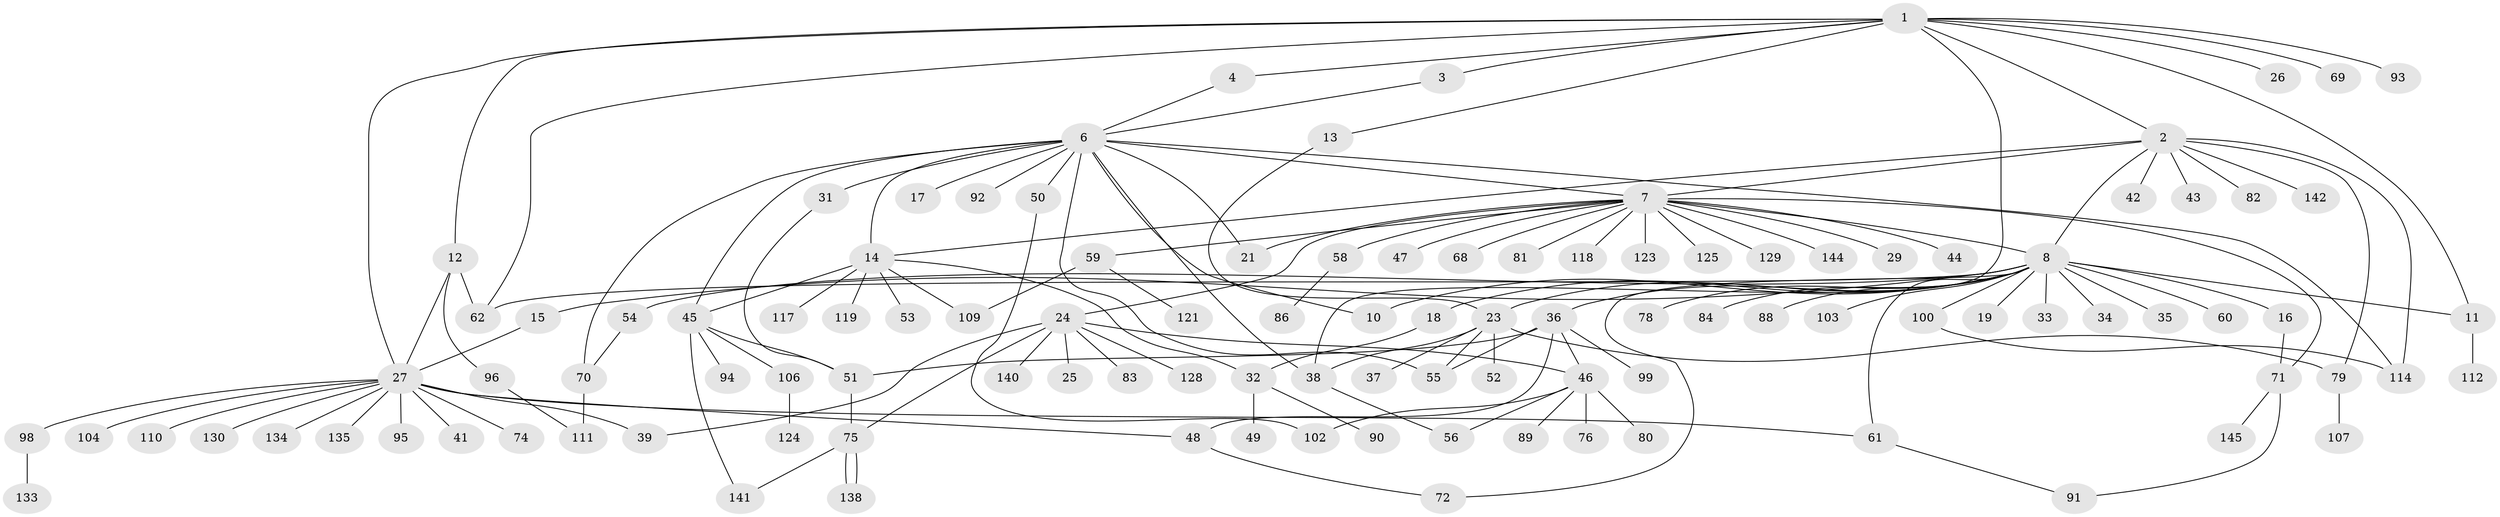 // Generated by graph-tools (version 1.1) at 2025/23/03/03/25 07:23:54]
// undirected, 111 vertices, 148 edges
graph export_dot {
graph [start="1"]
  node [color=gray90,style=filled];
  1 [super="+131"];
  2 [super="+5"];
  3;
  4 [super="+64"];
  6 [super="+9"];
  7 [super="+20"];
  8 [super="+22"];
  10;
  11;
  12 [super="+97"];
  13;
  14 [super="+136"];
  15 [super="+146"];
  16;
  17;
  18;
  19;
  21 [super="+40"];
  23 [super="+30"];
  24 [super="+63"];
  25;
  26;
  27 [super="+28"];
  29;
  31;
  32 [super="+116"];
  33 [super="+137"];
  34 [super="+113"];
  35;
  36 [super="+101"];
  37;
  38 [super="+126"];
  39;
  41 [super="+57"];
  42 [super="+122"];
  43;
  44;
  45 [super="+85"];
  46 [super="+67"];
  47;
  48 [super="+77"];
  49;
  50;
  51 [super="+66"];
  52;
  53;
  54;
  55 [super="+65"];
  56 [super="+120"];
  58 [super="+143"];
  59;
  60 [super="+115"];
  61 [super="+87"];
  62;
  68;
  69;
  70 [super="+132"];
  71 [super="+73"];
  72;
  74;
  75;
  76;
  78;
  79 [super="+147"];
  80;
  81;
  82;
  83;
  84;
  86;
  88;
  89;
  90;
  91;
  92;
  93;
  94;
  95 [super="+105"];
  96 [super="+108"];
  98;
  99;
  100;
  102;
  103;
  104;
  106;
  107 [super="+127"];
  109;
  110;
  111;
  112;
  114;
  117;
  118;
  119;
  121;
  123;
  124;
  125;
  128;
  129;
  130;
  133;
  134;
  135;
  138 [super="+139"];
  140;
  141;
  142;
  144;
  145;
  1 -- 2;
  1 -- 3;
  1 -- 4;
  1 -- 11;
  1 -- 12;
  1 -- 13;
  1 -- 26;
  1 -- 62;
  1 -- 69;
  1 -- 93;
  1 -- 27;
  1 -- 38;
  2 -- 7;
  2 -- 14;
  2 -- 43;
  2 -- 114;
  2 -- 142;
  2 -- 82;
  2 -- 8;
  2 -- 42;
  2 -- 79;
  3 -- 6;
  4 -- 6;
  6 -- 17;
  6 -- 21 [weight=2];
  6 -- 31 [weight=2];
  6 -- 45;
  6 -- 50;
  6 -- 55;
  6 -- 70;
  6 -- 114;
  6 -- 38;
  6 -- 10;
  6 -- 92;
  6 -- 14;
  6 -- 7;
  7 -- 8 [weight=2];
  7 -- 21;
  7 -- 24;
  7 -- 29;
  7 -- 58;
  7 -- 68;
  7 -- 81;
  7 -- 123;
  7 -- 125;
  7 -- 129;
  7 -- 71;
  7 -- 44;
  7 -- 47;
  7 -- 144;
  7 -- 118;
  7 -- 59;
  8 -- 10;
  8 -- 15;
  8 -- 16;
  8 -- 18;
  8 -- 19;
  8 -- 34;
  8 -- 35;
  8 -- 36;
  8 -- 54;
  8 -- 72;
  8 -- 78;
  8 -- 84;
  8 -- 88;
  8 -- 100;
  8 -- 33;
  8 -- 103;
  8 -- 11;
  8 -- 23;
  8 -- 60;
  8 -- 61;
  8 -- 62;
  11 -- 112;
  12 -- 27;
  12 -- 96;
  12 -- 62;
  13 -- 23;
  14 -- 32;
  14 -- 45 [weight=2];
  14 -- 53;
  14 -- 109;
  14 -- 117;
  14 -- 119;
  15 -- 27;
  16 -- 71;
  18 -- 32;
  23 -- 37;
  23 -- 52;
  23 -- 79;
  23 -- 38;
  23 -- 55;
  24 -- 25;
  24 -- 39;
  24 -- 46;
  24 -- 75;
  24 -- 83;
  24 -- 128;
  24 -- 140;
  27 -- 95;
  27 -- 98;
  27 -- 104;
  27 -- 130;
  27 -- 135;
  27 -- 134;
  27 -- 39;
  27 -- 41;
  27 -- 74;
  27 -- 110;
  27 -- 48;
  27 -- 61;
  31 -- 51;
  32 -- 49;
  32 -- 90;
  36 -- 46;
  36 -- 48;
  36 -- 51;
  36 -- 99;
  36 -- 55;
  38 -- 56;
  45 -- 141;
  45 -- 51;
  45 -- 94;
  45 -- 106;
  46 -- 56;
  46 -- 76;
  46 -- 89;
  46 -- 102;
  46 -- 80;
  48 -- 72;
  50 -- 102;
  51 -- 75;
  54 -- 70;
  58 -- 86;
  59 -- 109;
  59 -- 121;
  61 -- 91;
  70 -- 111;
  71 -- 145;
  71 -- 91;
  75 -- 138;
  75 -- 138;
  75 -- 141;
  79 -- 107;
  96 -- 111;
  98 -- 133;
  100 -- 114;
  106 -- 124;
}
